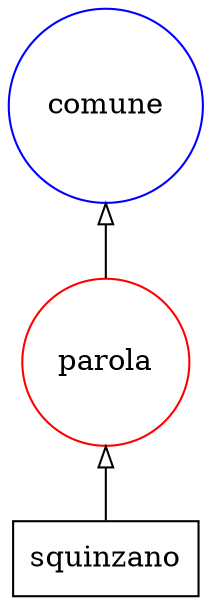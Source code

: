 digraph {
   rankdir=BT;
   edge [arrowhead=empty];

   subgraph {
      rank="source";
      edge [arrowhead=normal];
      node [shape=box];
      t11 [label="squinzano"];
   }

   subgraph {
      rank="same";
      node [color=red,shape=circle];
      tag9 [label=parola]; 
   }

   subgraph {
      rank="same";
      node [color=blue,shape=circle];
      tag192 [label=comune]; 
   }

   subgraph {
      rank="same";
      node [color=green,shape=circle];
   }

   subgraph {
      rank="same";
      node [color=orange,shape=circle];
   }
   tag9 -> tag192;
   t11 -> tag9;
}